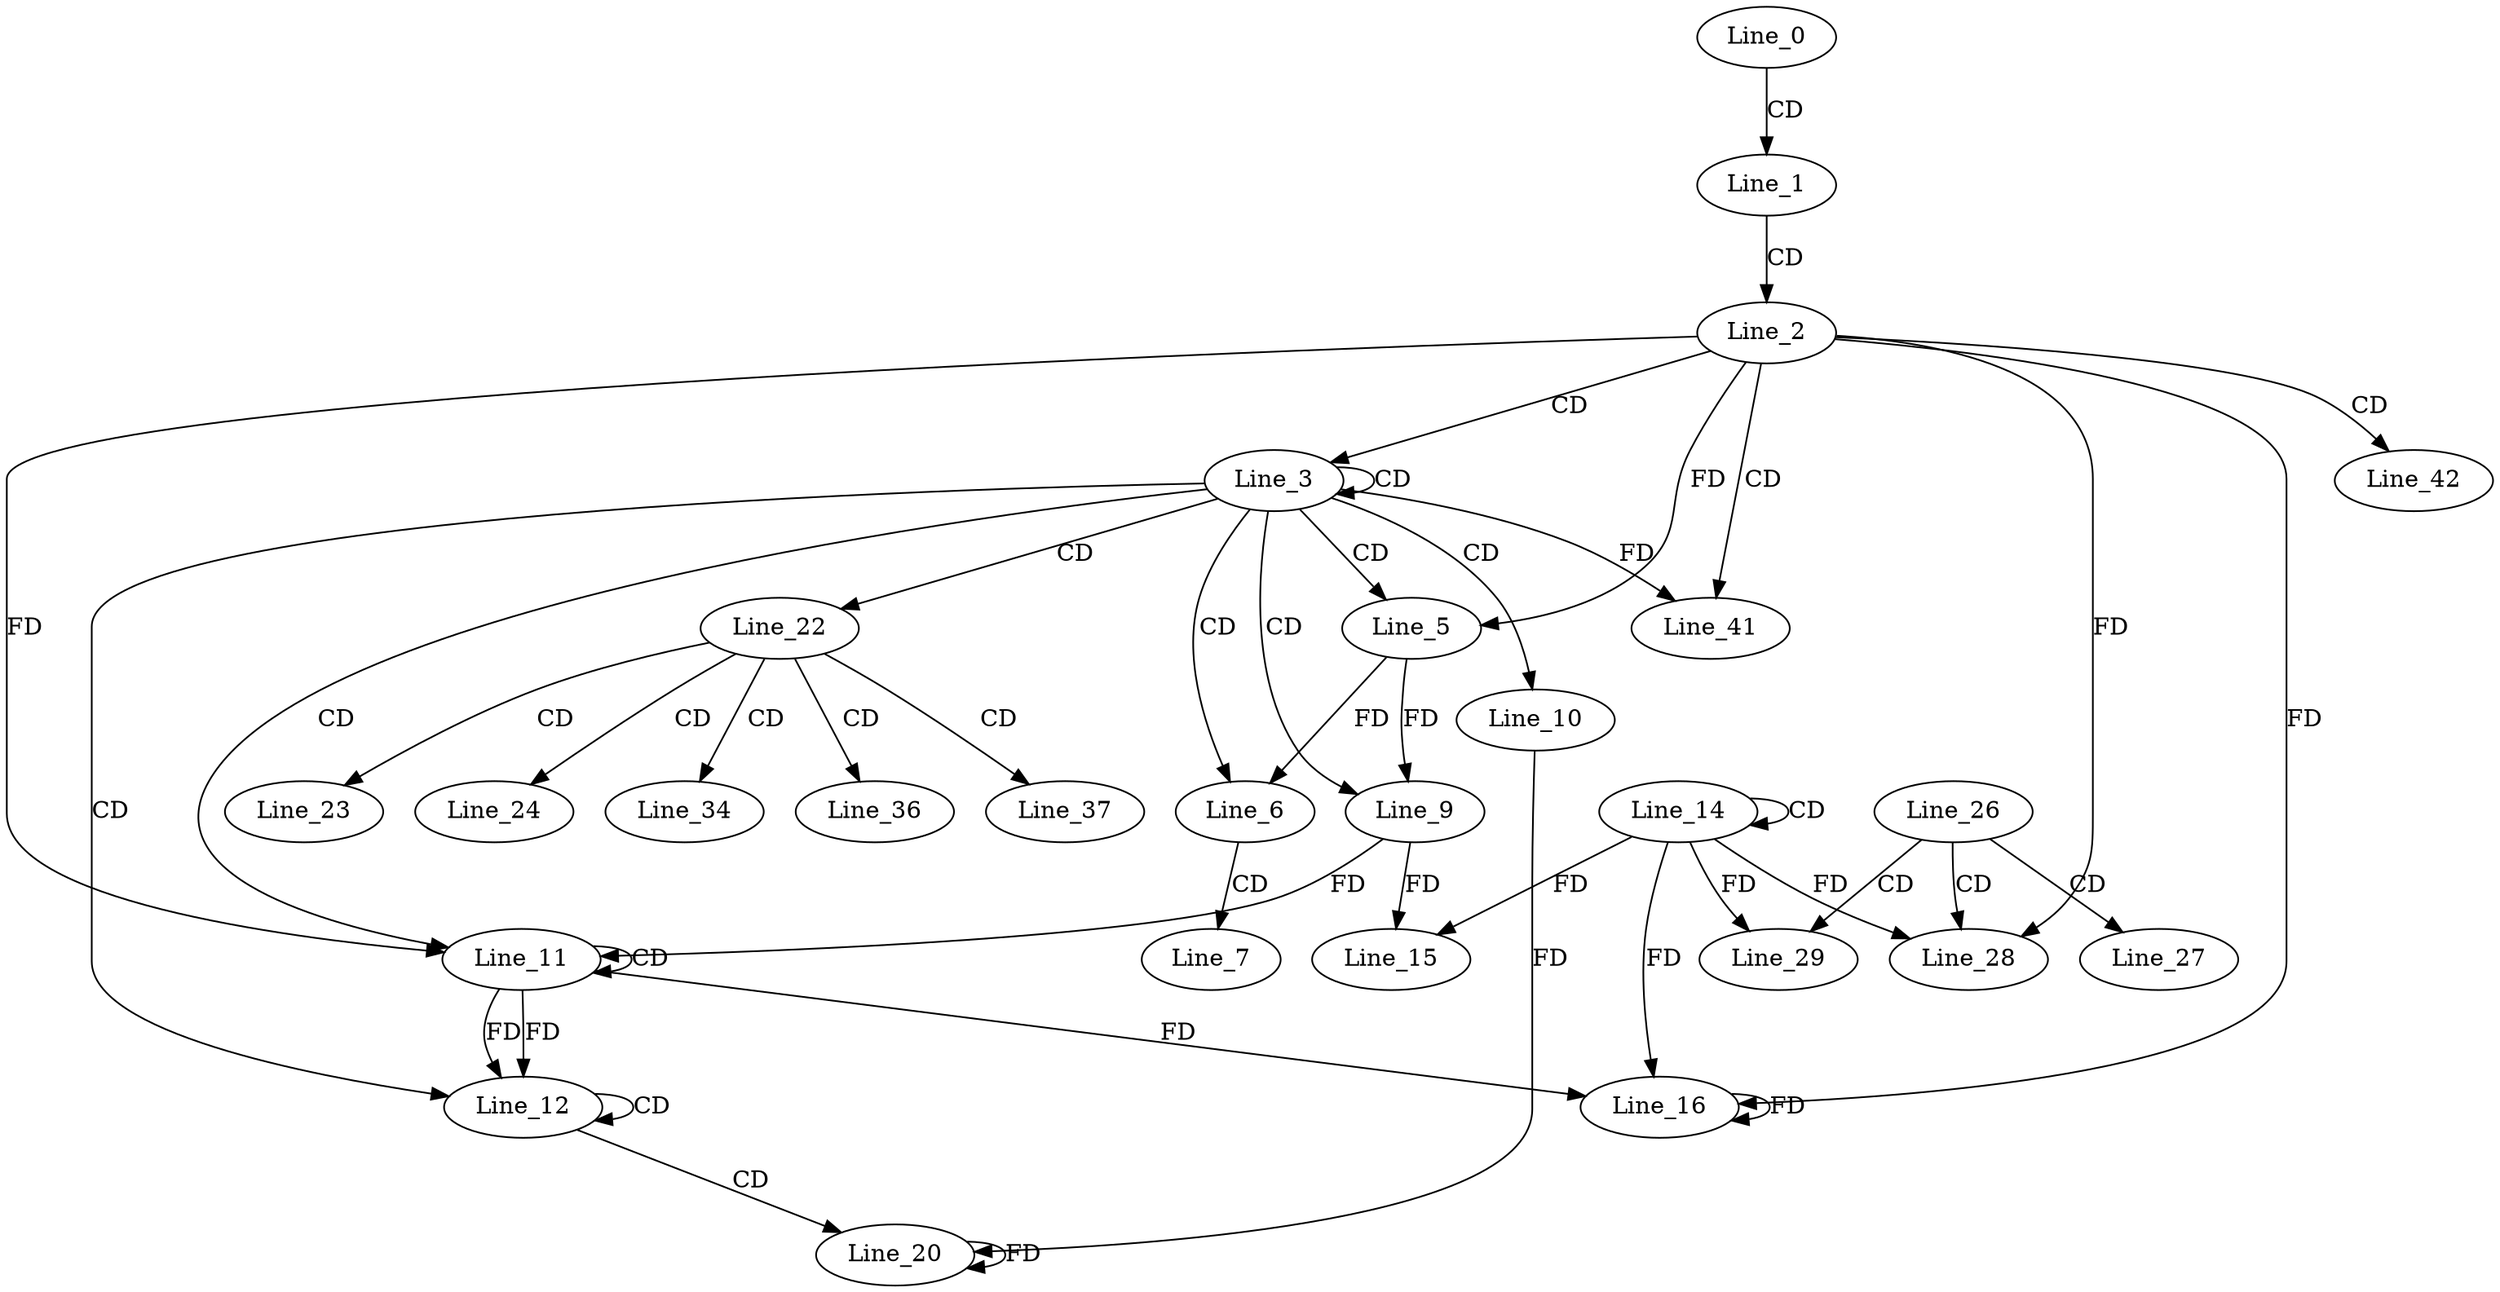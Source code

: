 digraph G {
  Line_0;
  Line_1;
  Line_2;
  Line_3;
  Line_3;
  Line_3;
  Line_5;
  Line_5;
  Line_6;
  Line_6;
  Line_7;
  Line_9;
  Line_9;
  Line_10;
  Line_11;
  Line_11;
  Line_11;
  Line_12;
  Line_12;
  Line_14;
  Line_14;
  Line_15;
  Line_15;
  Line_16;
  Line_16;
  Line_16;
  Line_20;
  Line_22;
  Line_23;
  Line_24;
  Line_26;
  Line_27;
  Line_28;
  Line_28;
  Line_29;
  Line_29;
  Line_34;
  Line_36;
  Line_37;
  Line_41;
  Line_42;
  Line_0 -> Line_1 [ label="CD" ];
  Line_1 -> Line_2 [ label="CD" ];
  Line_2 -> Line_3 [ label="CD" ];
  Line_3 -> Line_3 [ label="CD" ];
  Line_3 -> Line_5 [ label="CD" ];
  Line_2 -> Line_5 [ label="FD" ];
  Line_3 -> Line_6 [ label="CD" ];
  Line_5 -> Line_6 [ label="FD" ];
  Line_6 -> Line_7 [ label="CD" ];
  Line_3 -> Line_9 [ label="CD" ];
  Line_5 -> Line_9 [ label="FD" ];
  Line_3 -> Line_10 [ label="CD" ];
  Line_3 -> Line_11 [ label="CD" ];
  Line_11 -> Line_11 [ label="CD" ];
  Line_2 -> Line_11 [ label="FD" ];
  Line_9 -> Line_11 [ label="FD" ];
  Line_3 -> Line_12 [ label="CD" ];
  Line_11 -> Line_12 [ label="FD" ];
  Line_12 -> Line_12 [ label="CD" ];
  Line_11 -> Line_12 [ label="FD" ];
  Line_14 -> Line_14 [ label="CD" ];
  Line_14 -> Line_15 [ label="FD" ];
  Line_9 -> Line_15 [ label="FD" ];
  Line_11 -> Line_16 [ label="FD" ];
  Line_16 -> Line_16 [ label="FD" ];
  Line_2 -> Line_16 [ label="FD" ];
  Line_14 -> Line_16 [ label="FD" ];
  Line_12 -> Line_20 [ label="CD" ];
  Line_10 -> Line_20 [ label="FD" ];
  Line_20 -> Line_20 [ label="FD" ];
  Line_3 -> Line_22 [ label="CD" ];
  Line_22 -> Line_23 [ label="CD" ];
  Line_22 -> Line_24 [ label="CD" ];
  Line_26 -> Line_27 [ label="CD" ];
  Line_26 -> Line_28 [ label="CD" ];
  Line_14 -> Line_28 [ label="FD" ];
  Line_2 -> Line_28 [ label="FD" ];
  Line_26 -> Line_29 [ label="CD" ];
  Line_14 -> Line_29 [ label="FD" ];
  Line_22 -> Line_34 [ label="CD" ];
  Line_22 -> Line_36 [ label="CD" ];
  Line_22 -> Line_37 [ label="CD" ];
  Line_2 -> Line_41 [ label="CD" ];
  Line_3 -> Line_41 [ label="FD" ];
  Line_2 -> Line_42 [ label="CD" ];
}
